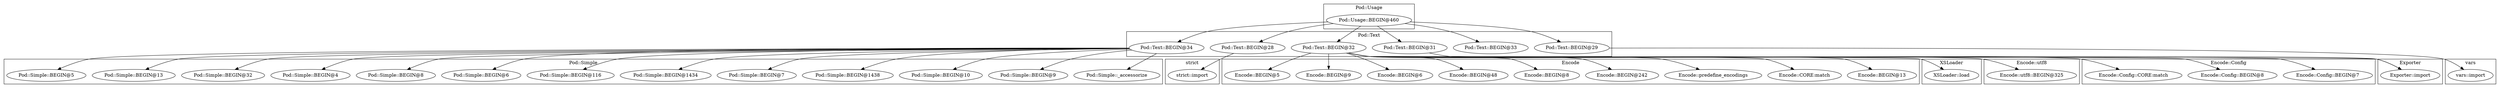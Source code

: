 digraph {
graph [overlap=false]
subgraph cluster_Pod_Usage {
	label="Pod::Usage";
	"Pod::Usage::BEGIN@460";
}
subgraph cluster_Pod_Text {
	label="Pod::Text";
	"Pod::Text::BEGIN@34";
	"Pod::Text::BEGIN@33";
	"Pod::Text::BEGIN@28";
	"Pod::Text::BEGIN@32";
	"Pod::Text::BEGIN@31";
	"Pod::Text::BEGIN@29";
}
subgraph cluster_Pod_Simple {
	label="Pod::Simple";
	"Pod::Simple::_accessorize";
	"Pod::Simple::BEGIN@9";
	"Pod::Simple::BEGIN@10";
	"Pod::Simple::BEGIN@1438";
	"Pod::Simple::BEGIN@7";
	"Pod::Simple::BEGIN@1434";
	"Pod::Simple::BEGIN@116";
	"Pod::Simple::BEGIN@6";
	"Pod::Simple::BEGIN@8";
	"Pod::Simple::BEGIN@4";
	"Pod::Simple::BEGIN@32";
	"Pod::Simple::BEGIN@13";
	"Pod::Simple::BEGIN@5";
}
subgraph cluster_Encode {
	label="Encode";
	"Encode::BEGIN@13";
	"Encode::CORE:match";
	"Encode::predefine_encodings";
	"Encode::BEGIN@242";
	"Encode::BEGIN@8";
	"Encode::BEGIN@48";
	"Encode::BEGIN@6";
	"Encode::BEGIN@9";
	"Encode::BEGIN@5";
}
subgraph cluster_vars {
	label="vars";
	"vars::import";
}
subgraph cluster_strict {
	label="strict";
	"strict::import";
}
subgraph cluster_XSLoader {
	label="XSLoader";
	"XSLoader::load";
}
subgraph cluster_Encode_utf8 {
	label="Encode::utf8";
	"Encode::utf8::BEGIN@325";
}
subgraph cluster_Encode_Config {
	label="Encode::Config";
	"Encode::Config::BEGIN@7";
	"Encode::Config::BEGIN@8";
	"Encode::Config::CORE:match";
}
subgraph cluster_Exporter {
	label="Exporter";
	"Exporter::import";
}
"Pod::Text::BEGIN@34" -> "Pod::Simple::BEGIN@1434";
"Pod::Usage::BEGIN@460" -> "Pod::Text::BEGIN@29";
"Pod::Text::BEGIN@32" -> "Encode::BEGIN@5";
"Pod::Text::BEGIN@34" -> "Pod::Simple::BEGIN@1438";
"Pod::Text::BEGIN@34" -> "Pod::Simple::BEGIN@6";
"Pod::Text::BEGIN@34" -> "Pod::Simple::BEGIN@8";
"Pod::Text::BEGIN@32" -> "Exporter::import";
"Pod::Text::BEGIN@31" -> "Exporter::import";
"Pod::Text::BEGIN@34" -> "Pod::Simple::BEGIN@4";
"Pod::Text::BEGIN@32" -> "Encode::BEGIN@242";
"Pod::Text::BEGIN@32" -> "Encode::Config::BEGIN@8";
"Pod::Text::BEGIN@34" -> "Pod::Simple::BEGIN@13";
"Pod::Text::BEGIN@32" -> "Encode::utf8::BEGIN@325";
"Pod::Text::BEGIN@32" -> "Encode::Config::CORE:match";
"Pod::Text::BEGIN@32" -> "Encode::Config::BEGIN@7";
"Pod::Text::BEGIN@34" -> "Pod::Simple::BEGIN@10";
"Pod::Text::BEGIN@34" -> "Pod::Simple::BEGIN@7";
"Pod::Text::BEGIN@34" -> "Pod::Simple::_accessorize";
"Pod::Usage::BEGIN@460" -> "Pod::Text::BEGIN@34";
"Pod::Text::BEGIN@32" -> "Encode::BEGIN@9";
"Pod::Text::BEGIN@32" -> "Encode::CORE:match";
"Pod::Text::BEGIN@32" -> "Encode::BEGIN@13";
"Pod::Text::BEGIN@32" -> "Encode::predefine_encodings";
"Pod::Text::BEGIN@34" -> "Pod::Simple::BEGIN@9";
"Pod::Text::BEGIN@29" -> "vars::import";
"Pod::Usage::BEGIN@460" -> "Pod::Text::BEGIN@31";
"Pod::Text::BEGIN@32" -> "Encode::BEGIN@48";
"Pod::Text::BEGIN@32" -> "Encode::BEGIN@6";
"Pod::Usage::BEGIN@460" -> "Pod::Text::BEGIN@28";
"Pod::Usage::BEGIN@460" -> "Pod::Text::BEGIN@33";
"Pod::Text::BEGIN@32" -> "Encode::BEGIN@8";
"Pod::Text::BEGIN@34" -> "Pod::Simple::BEGIN@5";
"Pod::Text::BEGIN@32" -> "XSLoader::load";
"Pod::Text::BEGIN@34" -> "Pod::Simple::BEGIN@116";
"Pod::Usage::BEGIN@460" -> "Pod::Text::BEGIN@32";
"Pod::Text::BEGIN@34" -> "Pod::Simple::BEGIN@32";
"Pod::Text::BEGIN@28" -> "strict::import";
}
